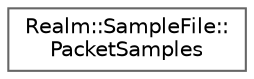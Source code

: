 digraph "Graphical Class Hierarchy"
{
 // LATEX_PDF_SIZE
  bgcolor="transparent";
  edge [fontname=Helvetica,fontsize=10,labelfontname=Helvetica,labelfontsize=10];
  node [fontname=Helvetica,fontsize=10,shape=box,height=0.2,width=0.4];
  rankdir="LR";
  Node0 [id="Node000000",label="Realm::SampleFile::\lPacketSamples",height=0.2,width=0.4,color="grey40", fillcolor="white", style="filled",URL="$structRealm_1_1SampleFile_1_1PacketSamples.html",tooltip=" "];
}
